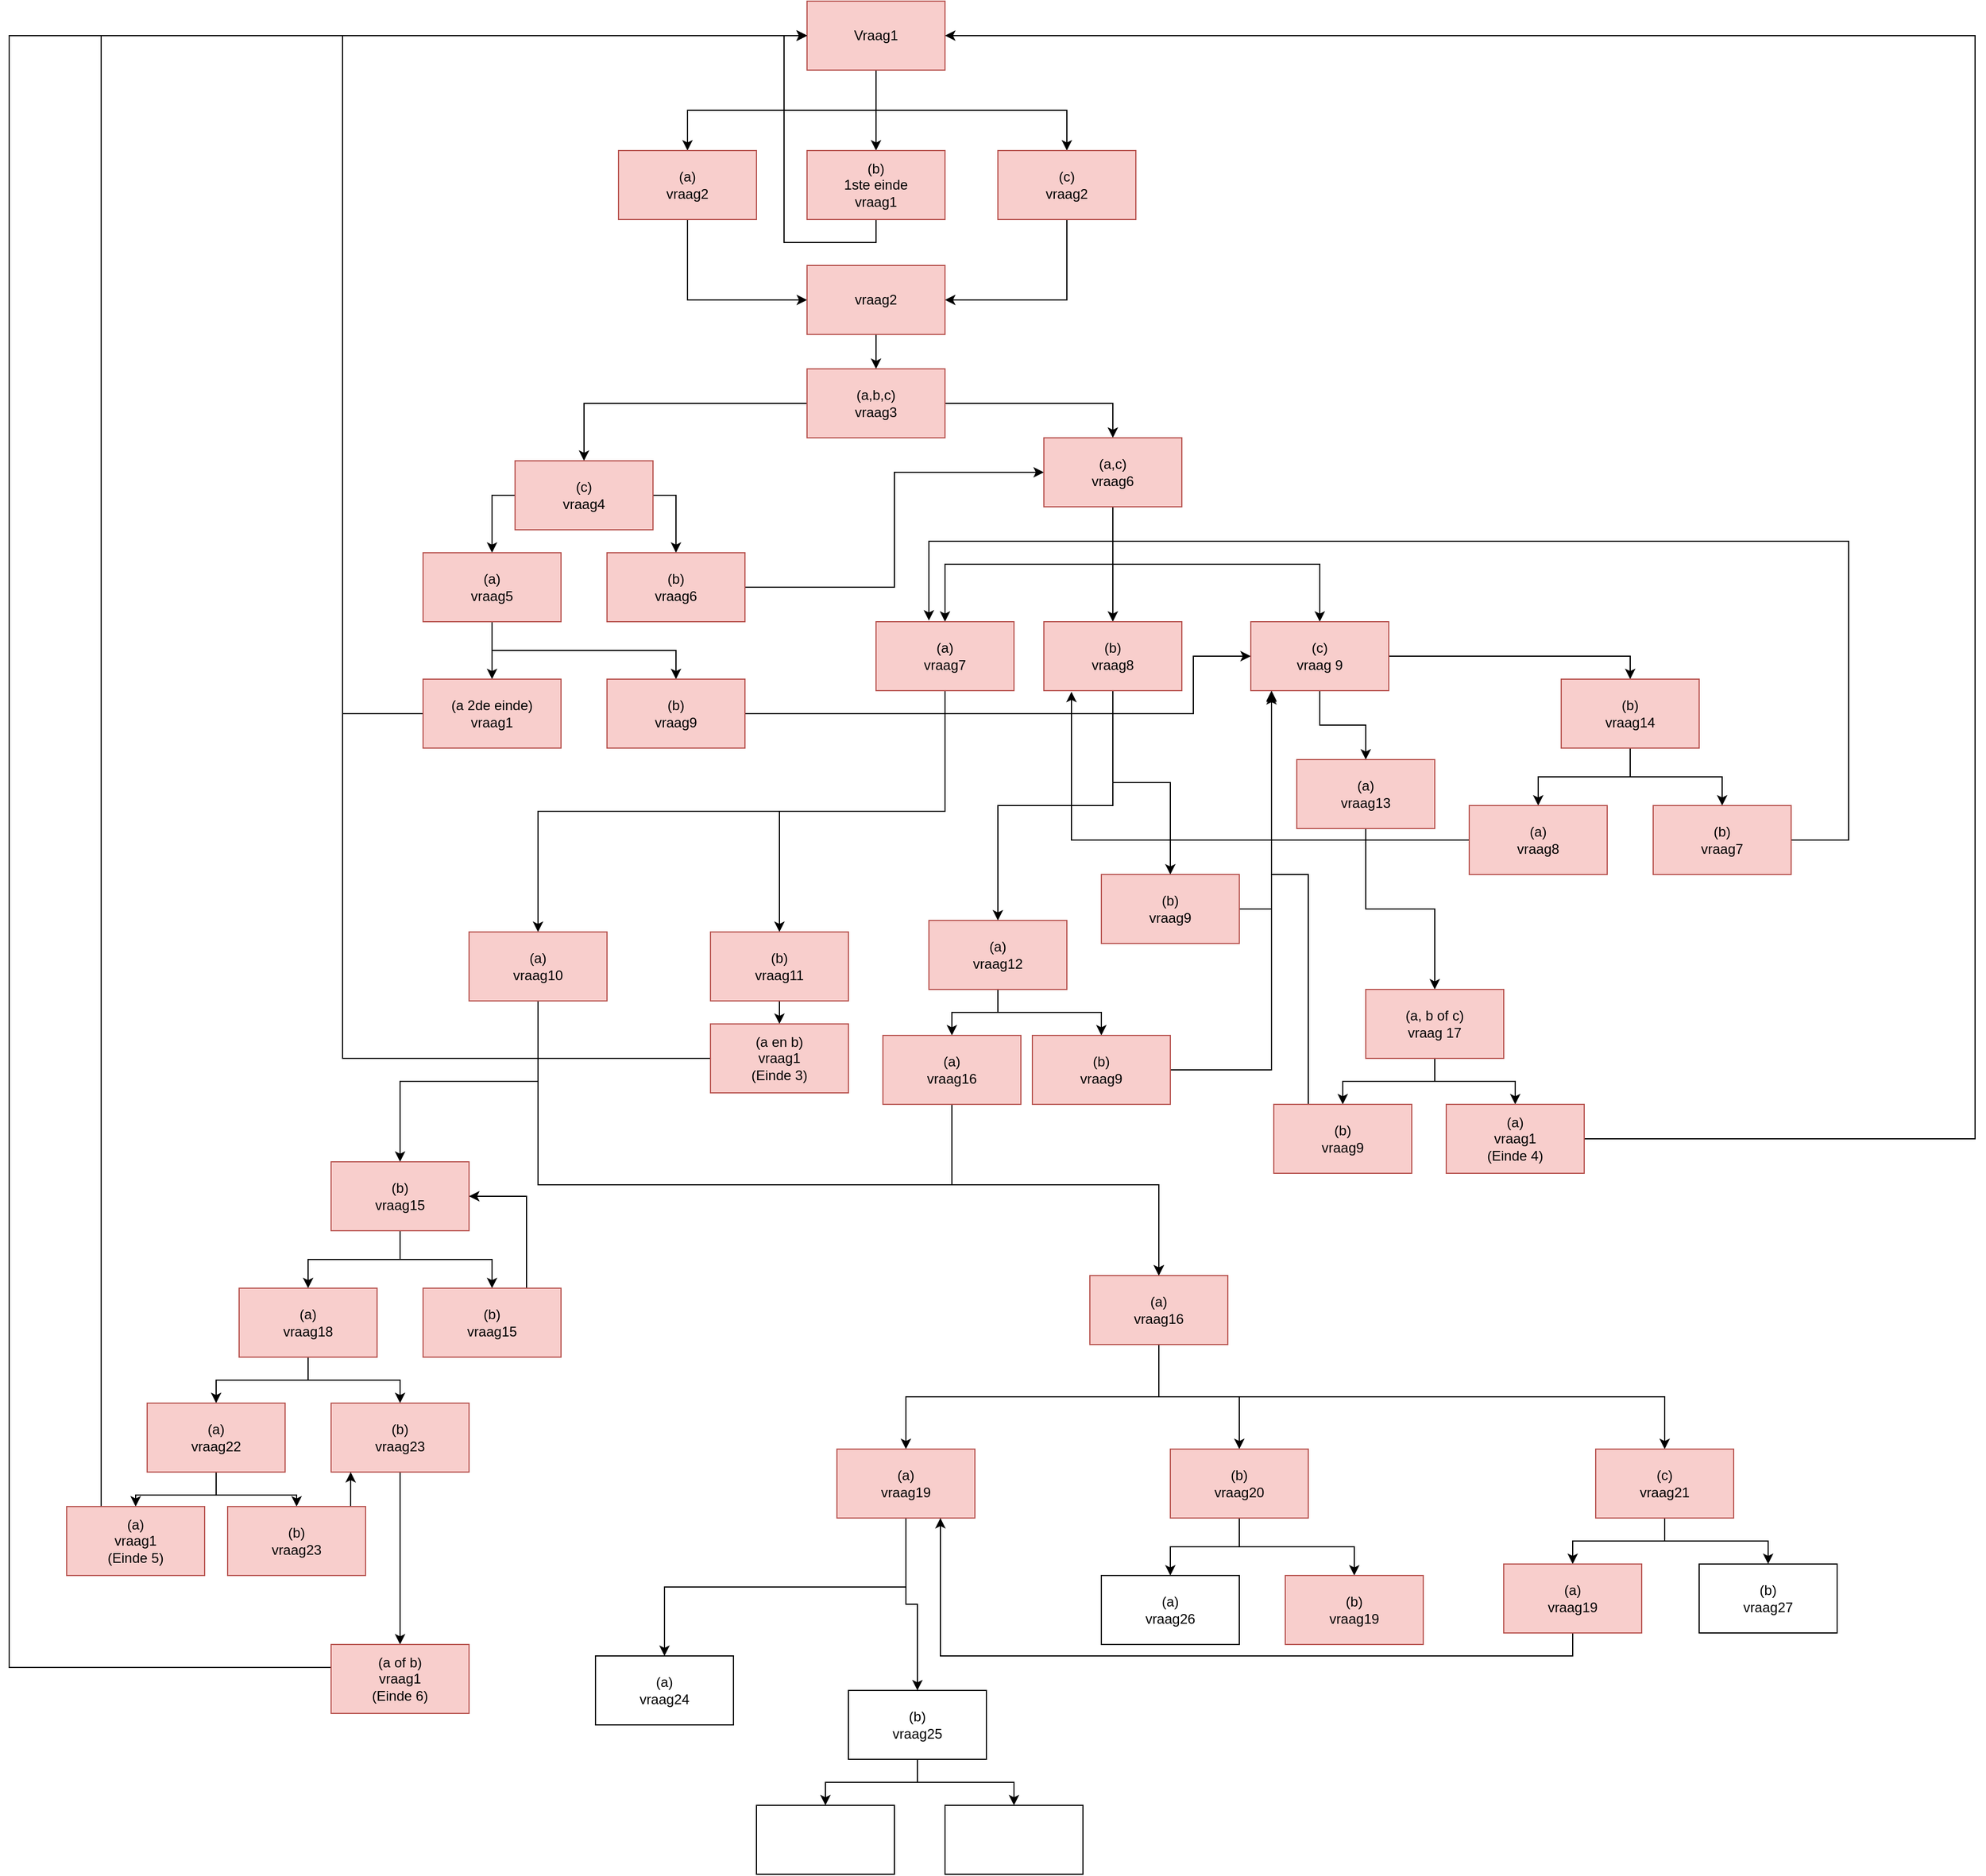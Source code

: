 <mxfile version="15.5.2" type="device"><diagram id="hW2nabbsKqLv3RFFedFK" name="Page-1"><mxGraphModel dx="2249" dy="762" grid="1" gridSize="10" guides="1" tooltips="1" connect="1" arrows="1" fold="1" page="1" pageScale="1" pageWidth="827" pageHeight="1169" math="0" shadow="0"><root><mxCell id="0"/><mxCell id="1" parent="0"/><mxCell id="_A3axeBhhjPOQWBT-1zz-4" style="edgeStyle=orthogonalEdgeStyle;rounded=0;orthogonalLoop=1;jettySize=auto;html=1;exitX=0.5;exitY=1;exitDx=0;exitDy=0;" parent="1" source="Xwv1Ve2RtPrnVZvBLsNd-1" target="_A3axeBhhjPOQWBT-1zz-1" edge="1"><mxGeometry relative="1" as="geometry"><mxPoint x="390" y="80" as="sourcePoint"/></mxGeometry></mxCell><mxCell id="_A3axeBhhjPOQWBT-1zz-5" style="edgeStyle=orthogonalEdgeStyle;rounded=0;orthogonalLoop=1;jettySize=auto;html=1;exitX=0.5;exitY=1;exitDx=0;exitDy=0;" parent="1" source="Xwv1Ve2RtPrnVZvBLsNd-1" target="_A3axeBhhjPOQWBT-1zz-3" edge="1"><mxGeometry relative="1" as="geometry"/></mxCell><mxCell id="_A3axeBhhjPOQWBT-1zz-6" style="edgeStyle=orthogonalEdgeStyle;rounded=0;orthogonalLoop=1;jettySize=auto;html=1;exitX=0.5;exitY=1;exitDx=0;exitDy=0;entryX=0.5;entryY=0;entryDx=0;entryDy=0;" parent="1" source="Xwv1Ve2RtPrnVZvBLsNd-1" target="_A3axeBhhjPOQWBT-1zz-2" edge="1"><mxGeometry relative="1" as="geometry"/></mxCell><mxCell id="Xwv1Ve2RtPrnVZvBLsNd-1" value="Vraag1" style="rounded=0;whiteSpace=wrap;html=1;fontFamily=Helvetica;fontStyle=0;fillColor=#f8cecc;strokeColor=#b85450;" parent="1" vertex="1"><mxGeometry x="354" width="120" height="60" as="geometry"/></mxCell><mxCell id="_A3axeBhhjPOQWBT-1zz-7" style="edgeStyle=orthogonalEdgeStyle;rounded=0;orthogonalLoop=1;jettySize=auto;html=1;exitX=0.5;exitY=1;exitDx=0;exitDy=0;entryX=0;entryY=0.5;entryDx=0;entryDy=0;" parent="1" source="_A3axeBhhjPOQWBT-1zz-1" target="Xwv1Ve2RtPrnVZvBLsNd-1" edge="1"><mxGeometry relative="1" as="geometry"/></mxCell><mxCell id="_A3axeBhhjPOQWBT-1zz-1" value="(b)&lt;br&gt;1ste einde&lt;br&gt;vraag1" style="rounded=0;whiteSpace=wrap;html=1;fillColor=#f8cecc;strokeColor=#b85450;" parent="1" vertex="1"><mxGeometry x="354" y="130" width="120" height="60" as="geometry"/></mxCell><mxCell id="_A3axeBhhjPOQWBT-1zz-10" style="edgeStyle=orthogonalEdgeStyle;rounded=0;orthogonalLoop=1;jettySize=auto;html=1;exitX=0.5;exitY=1;exitDx=0;exitDy=0;entryX=1;entryY=0.5;entryDx=0;entryDy=0;" parent="1" source="_A3axeBhhjPOQWBT-1zz-2" target="_A3axeBhhjPOQWBT-1zz-8" edge="1"><mxGeometry relative="1" as="geometry"/></mxCell><mxCell id="_A3axeBhhjPOQWBT-1zz-2" value="(c)&lt;br&gt;vraag2" style="rounded=0;whiteSpace=wrap;html=1;fillColor=#f8cecc;strokeColor=#b85450;" parent="1" vertex="1"><mxGeometry x="520" y="130" width="120" height="60" as="geometry"/></mxCell><mxCell id="_A3axeBhhjPOQWBT-1zz-9" style="edgeStyle=orthogonalEdgeStyle;rounded=0;orthogonalLoop=1;jettySize=auto;html=1;exitX=0.5;exitY=1;exitDx=0;exitDy=0;entryX=0;entryY=0.5;entryDx=0;entryDy=0;" parent="1" source="_A3axeBhhjPOQWBT-1zz-3" target="_A3axeBhhjPOQWBT-1zz-8" edge="1"><mxGeometry relative="1" as="geometry"/></mxCell><mxCell id="_A3axeBhhjPOQWBT-1zz-3" value="(a)&lt;br&gt;vraag2" style="rounded=0;whiteSpace=wrap;html=1;fillColor=#f8cecc;strokeColor=#b85450;" parent="1" vertex="1"><mxGeometry x="190" y="130" width="120" height="60" as="geometry"/></mxCell><mxCell id="_A3axeBhhjPOQWBT-1zz-12" style="edgeStyle=orthogonalEdgeStyle;rounded=0;orthogonalLoop=1;jettySize=auto;html=1;exitX=0.5;exitY=1;exitDx=0;exitDy=0;entryX=0.5;entryY=0;entryDx=0;entryDy=0;" parent="1" source="_A3axeBhhjPOQWBT-1zz-8" target="_A3axeBhhjPOQWBT-1zz-11" edge="1"><mxGeometry relative="1" as="geometry"/></mxCell><mxCell id="_A3axeBhhjPOQWBT-1zz-8" value="vraag2" style="rounded=0;whiteSpace=wrap;html=1;fillColor=#f8cecc;strokeColor=#b85450;" parent="1" vertex="1"><mxGeometry x="354" y="230" width="120" height="60" as="geometry"/></mxCell><mxCell id="_A3axeBhhjPOQWBT-1zz-28" style="edgeStyle=orthogonalEdgeStyle;rounded=0;orthogonalLoop=1;jettySize=auto;html=1;exitX=0;exitY=0.5;exitDx=0;exitDy=0;entryX=0.5;entryY=0;entryDx=0;entryDy=0;" parent="1" source="_A3axeBhhjPOQWBT-1zz-11" target="_A3axeBhhjPOQWBT-1zz-16" edge="1"><mxGeometry relative="1" as="geometry"><mxPoint x="160" y="430" as="targetPoint"/></mxGeometry></mxCell><mxCell id="_A3axeBhhjPOQWBT-1zz-32" style="edgeStyle=orthogonalEdgeStyle;rounded=0;orthogonalLoop=1;jettySize=auto;html=1;exitX=1;exitY=0.5;exitDx=0;exitDy=0;entryX=0.5;entryY=0;entryDx=0;entryDy=0;" parent="1" source="_A3axeBhhjPOQWBT-1zz-11" target="_A3axeBhhjPOQWBT-1zz-31" edge="1"><mxGeometry relative="1" as="geometry"/></mxCell><mxCell id="_A3axeBhhjPOQWBT-1zz-11" value="(a,b,c)&lt;br&gt;vraag3" style="rounded=0;whiteSpace=wrap;html=1;fillColor=#f8cecc;strokeColor=#b85450;" parent="1" vertex="1"><mxGeometry x="354" y="320" width="120" height="60" as="geometry"/></mxCell><mxCell id="_A3axeBhhjPOQWBT-1zz-21" style="edgeStyle=orthogonalEdgeStyle;rounded=0;orthogonalLoop=1;jettySize=auto;html=1;exitX=1;exitY=0.5;exitDx=0;exitDy=0;entryX=0.5;entryY=0;entryDx=0;entryDy=0;" parent="1" source="_A3axeBhhjPOQWBT-1zz-16" target="_A3axeBhhjPOQWBT-1zz-19" edge="1"><mxGeometry relative="1" as="geometry"/></mxCell><mxCell id="_A3axeBhhjPOQWBT-1zz-22" style="edgeStyle=orthogonalEdgeStyle;rounded=0;orthogonalLoop=1;jettySize=auto;html=1;exitX=0;exitY=0.5;exitDx=0;exitDy=0;entryX=0.5;entryY=0;entryDx=0;entryDy=0;" parent="1" source="_A3axeBhhjPOQWBT-1zz-16" target="_A3axeBhhjPOQWBT-1zz-20" edge="1"><mxGeometry relative="1" as="geometry"/></mxCell><mxCell id="_A3axeBhhjPOQWBT-1zz-16" value="(c)&lt;br&gt;vraag4" style="rounded=0;whiteSpace=wrap;html=1;fillColor=#f8cecc;strokeColor=#b85450;" parent="1" vertex="1"><mxGeometry x="100" y="400" width="120" height="60" as="geometry"/></mxCell><mxCell id="_A3axeBhhjPOQWBT-1zz-33" style="edgeStyle=orthogonalEdgeStyle;rounded=0;orthogonalLoop=1;jettySize=auto;html=1;exitX=1;exitY=0.5;exitDx=0;exitDy=0;entryX=0;entryY=0.5;entryDx=0;entryDy=0;" parent="1" source="_A3axeBhhjPOQWBT-1zz-19" target="_A3axeBhhjPOQWBT-1zz-31" edge="1"><mxGeometry relative="1" as="geometry"/></mxCell><mxCell id="_A3axeBhhjPOQWBT-1zz-19" value="(b)&lt;br&gt;vraag6" style="rounded=0;whiteSpace=wrap;html=1;fillColor=#f8cecc;strokeColor=#b85450;" parent="1" vertex="1"><mxGeometry x="180" y="480" width="120" height="60" as="geometry"/></mxCell><mxCell id="_A3axeBhhjPOQWBT-1zz-26" style="edgeStyle=orthogonalEdgeStyle;rounded=0;orthogonalLoop=1;jettySize=auto;html=1;exitX=0.5;exitY=1;exitDx=0;exitDy=0;entryX=0.5;entryY=0;entryDx=0;entryDy=0;" parent="1" source="_A3axeBhhjPOQWBT-1zz-20" target="_A3axeBhhjPOQWBT-1zz-25" edge="1"><mxGeometry relative="1" as="geometry"/></mxCell><mxCell id="_A3axeBhhjPOQWBT-1zz-27" style="edgeStyle=orthogonalEdgeStyle;rounded=0;orthogonalLoop=1;jettySize=auto;html=1;exitX=0.5;exitY=1;exitDx=0;exitDy=0;entryX=0.5;entryY=0;entryDx=0;entryDy=0;" parent="1" source="_A3axeBhhjPOQWBT-1zz-20" target="_A3axeBhhjPOQWBT-1zz-24" edge="1"><mxGeometry relative="1" as="geometry"/></mxCell><mxCell id="_A3axeBhhjPOQWBT-1zz-20" value="(a)&lt;br&gt;vraag5" style="rounded=0;whiteSpace=wrap;html=1;fillColor=#f8cecc;strokeColor=#b85450;" parent="1" vertex="1"><mxGeometry x="20" y="480" width="120" height="60" as="geometry"/></mxCell><mxCell id="_A3axeBhhjPOQWBT-1zz-40" style="edgeStyle=orthogonalEdgeStyle;rounded=0;orthogonalLoop=1;jettySize=auto;html=1;exitX=1;exitY=0.5;exitDx=0;exitDy=0;entryX=0;entryY=0.5;entryDx=0;entryDy=0;" parent="1" source="_A3axeBhhjPOQWBT-1zz-24" target="_A3axeBhhjPOQWBT-1zz-34" edge="1"><mxGeometry relative="1" as="geometry"><mxPoint x="690" y="570" as="targetPoint"/><Array as="points"><mxPoint x="690" y="620"/><mxPoint x="690" y="570"/></Array></mxGeometry></mxCell><mxCell id="_A3axeBhhjPOQWBT-1zz-24" value="(b)&lt;br&gt;vraag9" style="rounded=0;whiteSpace=wrap;html=1;fillColor=#f8cecc;strokeColor=#b85450;" parent="1" vertex="1"><mxGeometry x="180" y="590" width="120" height="60" as="geometry"/></mxCell><mxCell id="PgqMrL-Tu_fUXyR0ZWbq-43" style="edgeStyle=orthogonalEdgeStyle;rounded=0;orthogonalLoop=1;jettySize=auto;html=1;exitX=0;exitY=0.5;exitDx=0;exitDy=0;entryX=0;entryY=0.5;entryDx=0;entryDy=0;" edge="1" parent="1" source="_A3axeBhhjPOQWBT-1zz-25" target="Xwv1Ve2RtPrnVZvBLsNd-1"><mxGeometry relative="1" as="geometry"><mxPoint x="-40" y="26" as="targetPoint"/><Array as="points"><mxPoint x="-50" y="620"/><mxPoint x="-50" y="30"/></Array></mxGeometry></mxCell><mxCell id="_A3axeBhhjPOQWBT-1zz-25" value="(a 2de einde)&lt;br&gt;vraag1" style="rounded=0;whiteSpace=wrap;html=1;fillColor=#f8cecc;strokeColor=#b85450;" parent="1" vertex="1"><mxGeometry x="20" y="590" width="120" height="60" as="geometry"/></mxCell><mxCell id="_A3axeBhhjPOQWBT-1zz-37" style="edgeStyle=orthogonalEdgeStyle;rounded=0;orthogonalLoop=1;jettySize=auto;html=1;exitX=0.5;exitY=1;exitDx=0;exitDy=0;entryX=0.5;entryY=0;entryDx=0;entryDy=0;" parent="1" source="_A3axeBhhjPOQWBT-1zz-31" target="_A3axeBhhjPOQWBT-1zz-36" edge="1"><mxGeometry relative="1" as="geometry"/></mxCell><mxCell id="_A3axeBhhjPOQWBT-1zz-38" style="edgeStyle=orthogonalEdgeStyle;rounded=0;orthogonalLoop=1;jettySize=auto;html=1;exitX=0.5;exitY=1;exitDx=0;exitDy=0;" parent="1" source="_A3axeBhhjPOQWBT-1zz-31" target="_A3axeBhhjPOQWBT-1zz-35" edge="1"><mxGeometry relative="1" as="geometry"/></mxCell><mxCell id="_A3axeBhhjPOQWBT-1zz-39" style="edgeStyle=orthogonalEdgeStyle;rounded=0;orthogonalLoop=1;jettySize=auto;html=1;exitX=0.5;exitY=1;exitDx=0;exitDy=0;" parent="1" source="_A3axeBhhjPOQWBT-1zz-31" target="_A3axeBhhjPOQWBT-1zz-34" edge="1"><mxGeometry relative="1" as="geometry"/></mxCell><mxCell id="_A3axeBhhjPOQWBT-1zz-31" value="(a,c)&lt;br&gt;vraag6" style="rounded=0;whiteSpace=wrap;html=1;fillColor=#f8cecc;strokeColor=#b85450;" parent="1" vertex="1"><mxGeometry x="560" y="380" width="120" height="60" as="geometry"/></mxCell><mxCell id="X4VspX_YDlIZ8xebYoYv-7" style="edgeStyle=orthogonalEdgeStyle;rounded=0;orthogonalLoop=1;jettySize=auto;html=1;exitX=1;exitY=0.5;exitDx=0;exitDy=0;entryX=0.5;entryY=0;entryDx=0;entryDy=0;" parent="1" source="_A3axeBhhjPOQWBT-1zz-34" target="X4VspX_YDlIZ8xebYoYv-5" edge="1"><mxGeometry relative="1" as="geometry"/></mxCell><mxCell id="X4VspX_YDlIZ8xebYoYv-9" style="edgeStyle=orthogonalEdgeStyle;rounded=0;orthogonalLoop=1;jettySize=auto;html=1;exitX=0.5;exitY=1;exitDx=0;exitDy=0;entryX=0.5;entryY=0;entryDx=0;entryDy=0;" parent="1" source="_A3axeBhhjPOQWBT-1zz-34" target="X4VspX_YDlIZ8xebYoYv-6" edge="1"><mxGeometry relative="1" as="geometry"/></mxCell><mxCell id="_A3axeBhhjPOQWBT-1zz-34" value="(c)&lt;br&gt;vraag 9" style="rounded=0;whiteSpace=wrap;html=1;fillColor=#f8cecc;strokeColor=#b85450;" parent="1" vertex="1"><mxGeometry x="740" y="540" width="120" height="60" as="geometry"/></mxCell><mxCell id="7arHQbIzbUEWhflUzoXl-8" style="edgeStyle=orthogonalEdgeStyle;rounded=0;orthogonalLoop=1;jettySize=auto;html=1;exitX=0.5;exitY=1;exitDx=0;exitDy=0;entryX=0.5;entryY=0;entryDx=0;entryDy=0;" parent="1" source="_A3axeBhhjPOQWBT-1zz-35" target="7arHQbIzbUEWhflUzoXl-7" edge="1"><mxGeometry relative="1" as="geometry"/></mxCell><mxCell id="7arHQbIzbUEWhflUzoXl-9" style="edgeStyle=orthogonalEdgeStyle;rounded=0;orthogonalLoop=1;jettySize=auto;html=1;exitX=0.5;exitY=1;exitDx=0;exitDy=0;" parent="1" source="_A3axeBhhjPOQWBT-1zz-35" target="7arHQbIzbUEWhflUzoXl-6" edge="1"><mxGeometry relative="1" as="geometry"/></mxCell><mxCell id="_A3axeBhhjPOQWBT-1zz-35" value="(b)&lt;br&gt;vraag8" style="rounded=0;whiteSpace=wrap;html=1;fillColor=#f8cecc;strokeColor=#b85450;" parent="1" vertex="1"><mxGeometry x="560" y="540" width="120" height="60" as="geometry"/></mxCell><mxCell id="X4VspX_YDlIZ8xebYoYv-3" style="edgeStyle=orthogonalEdgeStyle;rounded=0;orthogonalLoop=1;jettySize=auto;html=1;exitX=0.5;exitY=1;exitDx=0;exitDy=0;entryX=0.5;entryY=0;entryDx=0;entryDy=0;" parent="1" source="_A3axeBhhjPOQWBT-1zz-36" target="X4VspX_YDlIZ8xebYoYv-2" edge="1"><mxGeometry relative="1" as="geometry"/></mxCell><mxCell id="X4VspX_YDlIZ8xebYoYv-4" style="edgeStyle=orthogonalEdgeStyle;rounded=0;orthogonalLoop=1;jettySize=auto;html=1;exitX=0.5;exitY=1;exitDx=0;exitDy=0;entryX=0.5;entryY=0;entryDx=0;entryDy=0;" parent="1" source="_A3axeBhhjPOQWBT-1zz-36" target="X4VspX_YDlIZ8xebYoYv-1" edge="1"><mxGeometry relative="1" as="geometry"/></mxCell><mxCell id="_A3axeBhhjPOQWBT-1zz-36" value="(a)&lt;br&gt;vraag7" style="rounded=0;whiteSpace=wrap;html=1;fillColor=#f8cecc;strokeColor=#b85450;" parent="1" vertex="1"><mxGeometry x="414" y="540" width="120" height="60" as="geometry"/></mxCell><mxCell id="PgqMrL-Tu_fUXyR0ZWbq-36" style="edgeStyle=orthogonalEdgeStyle;rounded=0;orthogonalLoop=1;jettySize=auto;html=1;exitX=1;exitY=0.5;exitDx=0;exitDy=0;entryX=0.15;entryY=1.05;entryDx=0;entryDy=0;entryPerimeter=0;" edge="1" parent="1" source="7arHQbIzbUEWhflUzoXl-6" target="_A3axeBhhjPOQWBT-1zz-34"><mxGeometry relative="1" as="geometry"/></mxCell><mxCell id="7arHQbIzbUEWhflUzoXl-6" value="(b)&lt;br&gt;vraag9" style="rounded=0;whiteSpace=wrap;html=1;fillColor=#f8cecc;strokeColor=#b85450;" parent="1" vertex="1"><mxGeometry x="610" y="760" width="120" height="60" as="geometry"/></mxCell><mxCell id="PgqMrL-Tu_fUXyR0ZWbq-8" style="edgeStyle=orthogonalEdgeStyle;rounded=0;orthogonalLoop=1;jettySize=auto;html=1;exitX=0.5;exitY=1;exitDx=0;exitDy=0;entryX=0.5;entryY=0;entryDx=0;entryDy=0;" edge="1" parent="1" source="7arHQbIzbUEWhflUzoXl-7" target="PgqMrL-Tu_fUXyR0ZWbq-6"><mxGeometry relative="1" as="geometry"/></mxCell><mxCell id="PgqMrL-Tu_fUXyR0ZWbq-9" style="edgeStyle=orthogonalEdgeStyle;rounded=0;orthogonalLoop=1;jettySize=auto;html=1;exitX=0.5;exitY=1;exitDx=0;exitDy=0;entryX=0.5;entryY=0;entryDx=0;entryDy=0;" edge="1" parent="1" source="7arHQbIzbUEWhflUzoXl-7" target="PgqMrL-Tu_fUXyR0ZWbq-7"><mxGeometry relative="1" as="geometry"/></mxCell><mxCell id="7arHQbIzbUEWhflUzoXl-7" value="(a)&lt;br&gt;vraag12" style="rounded=0;whiteSpace=wrap;html=1;fillColor=#f8cecc;strokeColor=#b85450;" parent="1" vertex="1"><mxGeometry x="460" y="800" width="120" height="60" as="geometry"/></mxCell><mxCell id="X4VspX_YDlIZ8xebYoYv-14" style="edgeStyle=orthogonalEdgeStyle;rounded=0;orthogonalLoop=1;jettySize=auto;html=1;exitX=0.5;exitY=1;exitDx=0;exitDy=0;entryX=0.5;entryY=0;entryDx=0;entryDy=0;" parent="1" source="X4VspX_YDlIZ8xebYoYv-1" target="X4VspX_YDlIZ8xebYoYv-12" edge="1"><mxGeometry relative="1" as="geometry"/></mxCell><mxCell id="X4VspX_YDlIZ8xebYoYv-15" style="edgeStyle=orthogonalEdgeStyle;rounded=0;orthogonalLoop=1;jettySize=auto;html=1;exitX=0.5;exitY=1;exitDx=0;exitDy=0;entryX=0.5;entryY=0;entryDx=0;entryDy=0;" parent="1" source="X4VspX_YDlIZ8xebYoYv-1" target="X4VspX_YDlIZ8xebYoYv-13" edge="1"><mxGeometry relative="1" as="geometry"><Array as="points"><mxPoint x="120" y="1030"/><mxPoint x="660" y="1030"/></Array></mxGeometry></mxCell><mxCell id="X4VspX_YDlIZ8xebYoYv-1" value="(a)&lt;br&gt;vraag10" style="rounded=0;whiteSpace=wrap;html=1;fillColor=#f8cecc;strokeColor=#b85450;" parent="1" vertex="1"><mxGeometry x="60" y="810" width="120" height="60" as="geometry"/></mxCell><mxCell id="PgqMrL-Tu_fUXyR0ZWbq-2" style="edgeStyle=orthogonalEdgeStyle;rounded=0;orthogonalLoop=1;jettySize=auto;html=1;exitX=0.5;exitY=1;exitDx=0;exitDy=0;entryX=0.5;entryY=0;entryDx=0;entryDy=0;" edge="1" parent="1" source="X4VspX_YDlIZ8xebYoYv-2" target="PgqMrL-Tu_fUXyR0ZWbq-1"><mxGeometry relative="1" as="geometry"/></mxCell><mxCell id="X4VspX_YDlIZ8xebYoYv-2" value="(b)&lt;br&gt;vraag11" style="rounded=0;whiteSpace=wrap;html=1;fillColor=#f8cecc;strokeColor=#b85450;" parent="1" vertex="1"><mxGeometry x="270" y="810" width="120" height="60" as="geometry"/></mxCell><mxCell id="PgqMrL-Tu_fUXyR0ZWbq-20" style="edgeStyle=orthogonalEdgeStyle;rounded=0;orthogonalLoop=1;jettySize=auto;html=1;exitX=0.5;exitY=1;exitDx=0;exitDy=0;entryX=0.5;entryY=0;entryDx=0;entryDy=0;" edge="1" parent="1" source="X4VspX_YDlIZ8xebYoYv-5" target="PgqMrL-Tu_fUXyR0ZWbq-18"><mxGeometry relative="1" as="geometry"/></mxCell><mxCell id="PgqMrL-Tu_fUXyR0ZWbq-21" style="edgeStyle=orthogonalEdgeStyle;rounded=0;orthogonalLoop=1;jettySize=auto;html=1;exitX=0.5;exitY=1;exitDx=0;exitDy=0;" edge="1" parent="1" source="X4VspX_YDlIZ8xebYoYv-5" target="PgqMrL-Tu_fUXyR0ZWbq-19"><mxGeometry relative="1" as="geometry"/></mxCell><mxCell id="X4VspX_YDlIZ8xebYoYv-5" value="(b)&lt;br&gt;vraag14" style="rounded=0;whiteSpace=wrap;html=1;fillColor=#f8cecc;strokeColor=#b85450;" parent="1" vertex="1"><mxGeometry x="1010" y="590" width="120" height="60" as="geometry"/></mxCell><mxCell id="PgqMrL-Tu_fUXyR0ZWbq-14" style="edgeStyle=orthogonalEdgeStyle;rounded=0;orthogonalLoop=1;jettySize=auto;html=1;exitX=0.5;exitY=1;exitDx=0;exitDy=0;entryX=0.5;entryY=0;entryDx=0;entryDy=0;" edge="1" parent="1" source="X4VspX_YDlIZ8xebYoYv-6" target="PgqMrL-Tu_fUXyR0ZWbq-13"><mxGeometry relative="1" as="geometry"/></mxCell><mxCell id="X4VspX_YDlIZ8xebYoYv-6" value="(a)&lt;br&gt;vraag13" style="rounded=0;whiteSpace=wrap;html=1;fillColor=#f8cecc;strokeColor=#b85450;" parent="1" vertex="1"><mxGeometry x="780" y="660" width="120" height="60" as="geometry"/></mxCell><mxCell id="PgqMrL-Tu_fUXyR0ZWbq-26" style="edgeStyle=orthogonalEdgeStyle;rounded=0;orthogonalLoop=1;jettySize=auto;html=1;exitX=0.5;exitY=1;exitDx=0;exitDy=0;entryX=0.5;entryY=0;entryDx=0;entryDy=0;" edge="1" parent="1" source="X4VspX_YDlIZ8xebYoYv-12" target="PgqMrL-Tu_fUXyR0ZWbq-25"><mxGeometry relative="1" as="geometry"/></mxCell><mxCell id="PgqMrL-Tu_fUXyR0ZWbq-28" style="edgeStyle=orthogonalEdgeStyle;rounded=0;orthogonalLoop=1;jettySize=auto;html=1;exitX=0.5;exitY=1;exitDx=0;exitDy=0;entryX=0.5;entryY=0;entryDx=0;entryDy=0;" edge="1" parent="1" source="X4VspX_YDlIZ8xebYoYv-12" target="PgqMrL-Tu_fUXyR0ZWbq-27"><mxGeometry relative="1" as="geometry"/></mxCell><mxCell id="X4VspX_YDlIZ8xebYoYv-12" value="(b)&lt;br&gt;vraag15" style="rounded=0;whiteSpace=wrap;html=1;fillColor=#f8cecc;strokeColor=#b85450;" parent="1" vertex="1"><mxGeometry x="-60" y="1010" width="120" height="60" as="geometry"/></mxCell><mxCell id="PgqMrL-Tu_fUXyR0ZWbq-32" style="edgeStyle=orthogonalEdgeStyle;rounded=0;orthogonalLoop=1;jettySize=auto;html=1;exitX=0.5;exitY=1;exitDx=0;exitDy=0;entryX=0.5;entryY=0;entryDx=0;entryDy=0;" edge="1" parent="1" source="X4VspX_YDlIZ8xebYoYv-13" target="PgqMrL-Tu_fUXyR0ZWbq-30"><mxGeometry relative="1" as="geometry"/></mxCell><mxCell id="PgqMrL-Tu_fUXyR0ZWbq-33" style="edgeStyle=orthogonalEdgeStyle;rounded=0;orthogonalLoop=1;jettySize=auto;html=1;exitX=0.5;exitY=1;exitDx=0;exitDy=0;entryX=0.5;entryY=0;entryDx=0;entryDy=0;" edge="1" parent="1" source="X4VspX_YDlIZ8xebYoYv-13" target="PgqMrL-Tu_fUXyR0ZWbq-31"><mxGeometry relative="1" as="geometry"/></mxCell><mxCell id="PgqMrL-Tu_fUXyR0ZWbq-35" style="edgeStyle=orthogonalEdgeStyle;rounded=0;orthogonalLoop=1;jettySize=auto;html=1;exitX=0.5;exitY=1;exitDx=0;exitDy=0;" edge="1" parent="1" source="X4VspX_YDlIZ8xebYoYv-13" target="PgqMrL-Tu_fUXyR0ZWbq-34"><mxGeometry relative="1" as="geometry"/></mxCell><mxCell id="X4VspX_YDlIZ8xebYoYv-13" value="(a)&lt;br&gt;vraag16" style="rounded=0;whiteSpace=wrap;html=1;fillColor=#f8cecc;strokeColor=#b85450;" parent="1" vertex="1"><mxGeometry x="600" y="1109" width="120" height="60" as="geometry"/></mxCell><mxCell id="PgqMrL-Tu_fUXyR0ZWbq-45" style="edgeStyle=orthogonalEdgeStyle;rounded=0;orthogonalLoop=1;jettySize=auto;html=1;exitX=0;exitY=0.5;exitDx=0;exitDy=0;entryX=0;entryY=0.5;entryDx=0;entryDy=0;" edge="1" parent="1" source="PgqMrL-Tu_fUXyR0ZWbq-1" target="Xwv1Ve2RtPrnVZvBLsNd-1"><mxGeometry relative="1" as="geometry"><mxPoint x="-40" y="30" as="targetPoint"/><Array as="points"><mxPoint x="-50" y="920"/><mxPoint x="-50" y="30"/></Array></mxGeometry></mxCell><mxCell id="PgqMrL-Tu_fUXyR0ZWbq-1" value="(a en b)&lt;br&gt;vraag1&lt;br&gt;(Einde 3)" style="rounded=0;whiteSpace=wrap;html=1;fillColor=#f8cecc;strokeColor=#b85450;" vertex="1" parent="1"><mxGeometry x="270" y="890" width="120" height="60" as="geometry"/></mxCell><mxCell id="PgqMrL-Tu_fUXyR0ZWbq-10" style="edgeStyle=orthogonalEdgeStyle;rounded=0;orthogonalLoop=1;jettySize=auto;html=1;exitX=0.5;exitY=1;exitDx=0;exitDy=0;entryX=0.5;entryY=0;entryDx=0;entryDy=0;" edge="1" parent="1" source="PgqMrL-Tu_fUXyR0ZWbq-6" target="X4VspX_YDlIZ8xebYoYv-13"><mxGeometry relative="1" as="geometry"><Array as="points"><mxPoint x="480" y="1030"/><mxPoint x="660" y="1030"/></Array></mxGeometry></mxCell><mxCell id="PgqMrL-Tu_fUXyR0ZWbq-6" value="(a)&lt;br&gt;vraag16" style="rounded=0;whiteSpace=wrap;html=1;fillColor=#f8cecc;strokeColor=#b85450;" vertex="1" parent="1"><mxGeometry x="420" y="900" width="120" height="60" as="geometry"/></mxCell><mxCell id="PgqMrL-Tu_fUXyR0ZWbq-11" style="edgeStyle=orthogonalEdgeStyle;rounded=0;orthogonalLoop=1;jettySize=auto;html=1;exitX=1;exitY=0.5;exitDx=0;exitDy=0;" edge="1" parent="1" source="PgqMrL-Tu_fUXyR0ZWbq-7" target="_A3axeBhhjPOQWBT-1zz-34"><mxGeometry relative="1" as="geometry"><mxPoint x="758" y="610" as="targetPoint"/><Array as="points"><mxPoint x="758" y="930"/></Array></mxGeometry></mxCell><mxCell id="PgqMrL-Tu_fUXyR0ZWbq-7" value="(b)&lt;br&gt;vraag9" style="rounded=0;whiteSpace=wrap;html=1;fillColor=#f8cecc;strokeColor=#b85450;" vertex="1" parent="1"><mxGeometry x="550" y="900" width="120" height="60" as="geometry"/></mxCell><mxCell id="PgqMrL-Tu_fUXyR0ZWbq-39" style="edgeStyle=orthogonalEdgeStyle;rounded=0;orthogonalLoop=1;jettySize=auto;html=1;exitX=0.5;exitY=1;exitDx=0;exitDy=0;entryX=0.5;entryY=0;entryDx=0;entryDy=0;" edge="1" parent="1" source="PgqMrL-Tu_fUXyR0ZWbq-13" target="PgqMrL-Tu_fUXyR0ZWbq-38"><mxGeometry relative="1" as="geometry"/></mxCell><mxCell id="PgqMrL-Tu_fUXyR0ZWbq-40" style="edgeStyle=orthogonalEdgeStyle;rounded=0;orthogonalLoop=1;jettySize=auto;html=1;exitX=0.5;exitY=1;exitDx=0;exitDy=0;entryX=0.5;entryY=0;entryDx=0;entryDy=0;" edge="1" parent="1" source="PgqMrL-Tu_fUXyR0ZWbq-13" target="PgqMrL-Tu_fUXyR0ZWbq-37"><mxGeometry relative="1" as="geometry"/></mxCell><mxCell id="PgqMrL-Tu_fUXyR0ZWbq-13" value="(a, b of c)&lt;br&gt;vraag 17" style="rounded=0;whiteSpace=wrap;html=1;fillColor=#f8cecc;strokeColor=#b85450;" vertex="1" parent="1"><mxGeometry x="840" y="860" width="120" height="60" as="geometry"/></mxCell><mxCell id="PgqMrL-Tu_fUXyR0ZWbq-22" style="edgeStyle=orthogonalEdgeStyle;rounded=0;orthogonalLoop=1;jettySize=auto;html=1;exitX=0;exitY=0.5;exitDx=0;exitDy=0;entryX=0.2;entryY=1.017;entryDx=0;entryDy=0;entryPerimeter=0;" edge="1" parent="1" source="PgqMrL-Tu_fUXyR0ZWbq-18" target="_A3axeBhhjPOQWBT-1zz-35"><mxGeometry relative="1" as="geometry"><mxPoint x="580" y="730" as="targetPoint"/></mxGeometry></mxCell><mxCell id="PgqMrL-Tu_fUXyR0ZWbq-18" value="(a)&lt;br&gt;vraag8" style="rounded=0;whiteSpace=wrap;html=1;fillColor=#f8cecc;strokeColor=#b85450;" vertex="1" parent="1"><mxGeometry x="930" y="700" width="120" height="60" as="geometry"/></mxCell><mxCell id="PgqMrL-Tu_fUXyR0ZWbq-24" style="edgeStyle=orthogonalEdgeStyle;rounded=0;orthogonalLoop=1;jettySize=auto;html=1;exitX=1;exitY=0.5;exitDx=0;exitDy=0;" edge="1" parent="1" source="PgqMrL-Tu_fUXyR0ZWbq-19"><mxGeometry relative="1" as="geometry"><mxPoint x="460" y="539" as="targetPoint"/><Array as="points"><mxPoint x="1260" y="730"/><mxPoint x="1260" y="470"/><mxPoint x="460" y="470"/><mxPoint x="460" y="539"/></Array></mxGeometry></mxCell><mxCell id="PgqMrL-Tu_fUXyR0ZWbq-19" value="(b)&lt;br&gt;vraag7" style="rounded=0;whiteSpace=wrap;html=1;fillColor=#f8cecc;strokeColor=#b85450;" vertex="1" parent="1"><mxGeometry x="1090" y="700" width="120" height="60" as="geometry"/></mxCell><mxCell id="PgqMrL-Tu_fUXyR0ZWbq-48" style="edgeStyle=orthogonalEdgeStyle;rounded=0;orthogonalLoop=1;jettySize=auto;html=1;exitX=0.5;exitY=1;exitDx=0;exitDy=0;entryX=0.5;entryY=0;entryDx=0;entryDy=0;" edge="1" parent="1" source="PgqMrL-Tu_fUXyR0ZWbq-25" target="PgqMrL-Tu_fUXyR0ZWbq-46"><mxGeometry relative="1" as="geometry"/></mxCell><mxCell id="PgqMrL-Tu_fUXyR0ZWbq-49" style="edgeStyle=orthogonalEdgeStyle;rounded=0;orthogonalLoop=1;jettySize=auto;html=1;exitX=0.5;exitY=1;exitDx=0;exitDy=0;entryX=0.5;entryY=0;entryDx=0;entryDy=0;" edge="1" parent="1" source="PgqMrL-Tu_fUXyR0ZWbq-25" target="PgqMrL-Tu_fUXyR0ZWbq-47"><mxGeometry relative="1" as="geometry"/></mxCell><mxCell id="PgqMrL-Tu_fUXyR0ZWbq-25" value="(a)&lt;br&gt;vraag18" style="rounded=0;whiteSpace=wrap;html=1;fillColor=#f8cecc;strokeColor=#b85450;" vertex="1" parent="1"><mxGeometry x="-140" y="1120" width="120" height="60" as="geometry"/></mxCell><mxCell id="PgqMrL-Tu_fUXyR0ZWbq-29" style="edgeStyle=orthogonalEdgeStyle;rounded=0;orthogonalLoop=1;jettySize=auto;html=1;exitX=0.75;exitY=0;exitDx=0;exitDy=0;entryX=1;entryY=0.5;entryDx=0;entryDy=0;" edge="1" parent="1" source="PgqMrL-Tu_fUXyR0ZWbq-27" target="X4VspX_YDlIZ8xebYoYv-12"><mxGeometry relative="1" as="geometry"/></mxCell><mxCell id="PgqMrL-Tu_fUXyR0ZWbq-27" value="(b)&lt;br&gt;vraag15" style="rounded=0;whiteSpace=wrap;html=1;fillColor=#f8cecc;strokeColor=#b85450;" vertex="1" parent="1"><mxGeometry x="20" y="1120" width="120" height="60" as="geometry"/></mxCell><mxCell id="PgqMrL-Tu_fUXyR0ZWbq-64" style="edgeStyle=orthogonalEdgeStyle;rounded=0;orthogonalLoop=1;jettySize=auto;html=1;exitX=0.5;exitY=1;exitDx=0;exitDy=0;entryX=0.5;entryY=0;entryDx=0;entryDy=0;" edge="1" parent="1" source="PgqMrL-Tu_fUXyR0ZWbq-30" target="PgqMrL-Tu_fUXyR0ZWbq-62"><mxGeometry relative="1" as="geometry"/></mxCell><mxCell id="PgqMrL-Tu_fUXyR0ZWbq-65" style="edgeStyle=orthogonalEdgeStyle;rounded=0;orthogonalLoop=1;jettySize=auto;html=1;exitX=0.5;exitY=1;exitDx=0;exitDy=0;entryX=0.5;entryY=0;entryDx=0;entryDy=0;" edge="1" parent="1" source="PgqMrL-Tu_fUXyR0ZWbq-30" target="PgqMrL-Tu_fUXyR0ZWbq-63"><mxGeometry relative="1" as="geometry"/></mxCell><mxCell id="PgqMrL-Tu_fUXyR0ZWbq-30" value="(a)&lt;br&gt;vraag19" style="rounded=0;whiteSpace=wrap;html=1;fillColor=#f8cecc;strokeColor=#b85450;" vertex="1" parent="1"><mxGeometry x="380" y="1260" width="120" height="60" as="geometry"/></mxCell><mxCell id="PgqMrL-Tu_fUXyR0ZWbq-69" style="edgeStyle=orthogonalEdgeStyle;rounded=0;orthogonalLoop=1;jettySize=auto;html=1;exitX=0.5;exitY=1;exitDx=0;exitDy=0;entryX=0.5;entryY=0;entryDx=0;entryDy=0;" edge="1" parent="1" source="PgqMrL-Tu_fUXyR0ZWbq-31" target="PgqMrL-Tu_fUXyR0ZWbq-66"><mxGeometry relative="1" as="geometry"/></mxCell><mxCell id="PgqMrL-Tu_fUXyR0ZWbq-73" style="edgeStyle=orthogonalEdgeStyle;rounded=0;orthogonalLoop=1;jettySize=auto;html=1;exitX=0.5;exitY=1;exitDx=0;exitDy=0;entryX=0.5;entryY=0;entryDx=0;entryDy=0;" edge="1" parent="1" source="PgqMrL-Tu_fUXyR0ZWbq-31" target="PgqMrL-Tu_fUXyR0ZWbq-72"><mxGeometry relative="1" as="geometry"/></mxCell><mxCell id="PgqMrL-Tu_fUXyR0ZWbq-31" value="(b)&lt;br&gt;vraag20" style="rounded=0;whiteSpace=wrap;html=1;fillColor=#f8cecc;strokeColor=#b85450;" vertex="1" parent="1"><mxGeometry x="670" y="1260" width="120" height="60" as="geometry"/></mxCell><mxCell id="PgqMrL-Tu_fUXyR0ZWbq-78" style="edgeStyle=orthogonalEdgeStyle;rounded=0;orthogonalLoop=1;jettySize=auto;html=1;exitX=0.5;exitY=1;exitDx=0;exitDy=0;" edge="1" parent="1" source="PgqMrL-Tu_fUXyR0ZWbq-34" target="PgqMrL-Tu_fUXyR0ZWbq-77"><mxGeometry relative="1" as="geometry"/></mxCell><mxCell id="PgqMrL-Tu_fUXyR0ZWbq-79" style="edgeStyle=orthogonalEdgeStyle;rounded=0;orthogonalLoop=1;jettySize=auto;html=1;exitX=0.5;exitY=1;exitDx=0;exitDy=0;" edge="1" parent="1" source="PgqMrL-Tu_fUXyR0ZWbq-34" target="PgqMrL-Tu_fUXyR0ZWbq-76"><mxGeometry relative="1" as="geometry"/></mxCell><mxCell id="PgqMrL-Tu_fUXyR0ZWbq-34" value="(c)&lt;br&gt;vraag21" style="rounded=0;whiteSpace=wrap;html=1;fillColor=#f8cecc;strokeColor=#b85450;" vertex="1" parent="1"><mxGeometry x="1040" y="1260" width="120" height="60" as="geometry"/></mxCell><mxCell id="PgqMrL-Tu_fUXyR0ZWbq-42" style="edgeStyle=orthogonalEdgeStyle;rounded=0;orthogonalLoop=1;jettySize=auto;html=1;exitX=0.25;exitY=0;exitDx=0;exitDy=0;entryX=0.15;entryY=1.017;entryDx=0;entryDy=0;entryPerimeter=0;" edge="1" parent="1" source="PgqMrL-Tu_fUXyR0ZWbq-37" target="_A3axeBhhjPOQWBT-1zz-34"><mxGeometry relative="1" as="geometry"><Array as="points"><mxPoint x="790" y="760"/><mxPoint x="758" y="760"/></Array></mxGeometry></mxCell><mxCell id="PgqMrL-Tu_fUXyR0ZWbq-37" value="(b)&lt;br&gt;vraag9" style="rounded=0;whiteSpace=wrap;html=1;fillColor=#f8cecc;strokeColor=#b85450;" vertex="1" parent="1"><mxGeometry x="760" y="960" width="120" height="60" as="geometry"/></mxCell><mxCell id="PgqMrL-Tu_fUXyR0ZWbq-41" style="edgeStyle=orthogonalEdgeStyle;rounded=0;orthogonalLoop=1;jettySize=auto;html=1;exitX=1;exitY=0.5;exitDx=0;exitDy=0;entryX=1;entryY=0.5;entryDx=0;entryDy=0;" edge="1" parent="1" source="PgqMrL-Tu_fUXyR0ZWbq-38" target="Xwv1Ve2RtPrnVZvBLsNd-1"><mxGeometry relative="1" as="geometry"><mxPoint x="530" y="50" as="targetPoint"/><Array as="points"><mxPoint x="1370" y="990"/><mxPoint x="1370" y="30"/></Array></mxGeometry></mxCell><mxCell id="PgqMrL-Tu_fUXyR0ZWbq-38" value="(a)&lt;br&gt;vraag1&lt;br&gt;(Einde 4)" style="rounded=0;whiteSpace=wrap;html=1;fillColor=#f8cecc;strokeColor=#b85450;" vertex="1" parent="1"><mxGeometry x="910" y="960" width="120" height="60" as="geometry"/></mxCell><mxCell id="PgqMrL-Tu_fUXyR0ZWbq-60" style="edgeStyle=orthogonalEdgeStyle;rounded=0;orthogonalLoop=1;jettySize=auto;html=1;exitX=0.5;exitY=1;exitDx=0;exitDy=0;entryX=0.5;entryY=0;entryDx=0;entryDy=0;" edge="1" parent="1" source="PgqMrL-Tu_fUXyR0ZWbq-46" target="PgqMrL-Tu_fUXyR0ZWbq-59"><mxGeometry relative="1" as="geometry"/></mxCell><mxCell id="PgqMrL-Tu_fUXyR0ZWbq-46" value="(b)&lt;br&gt;vraag23" style="rounded=0;whiteSpace=wrap;html=1;fillColor=#f8cecc;strokeColor=#b85450;" vertex="1" parent="1"><mxGeometry x="-60" y="1220" width="120" height="60" as="geometry"/></mxCell><mxCell id="PgqMrL-Tu_fUXyR0ZWbq-52" style="edgeStyle=orthogonalEdgeStyle;rounded=0;orthogonalLoop=1;jettySize=auto;html=1;exitX=0.5;exitY=1;exitDx=0;exitDy=0;entryX=0.5;entryY=0;entryDx=0;entryDy=0;" edge="1" parent="1" source="PgqMrL-Tu_fUXyR0ZWbq-47" target="PgqMrL-Tu_fUXyR0ZWbq-51"><mxGeometry relative="1" as="geometry"/></mxCell><mxCell id="PgqMrL-Tu_fUXyR0ZWbq-54" style="edgeStyle=orthogonalEdgeStyle;rounded=0;orthogonalLoop=1;jettySize=auto;html=1;exitX=0.5;exitY=1;exitDx=0;exitDy=0;entryX=0.5;entryY=0;entryDx=0;entryDy=0;" edge="1" parent="1" source="PgqMrL-Tu_fUXyR0ZWbq-47" target="PgqMrL-Tu_fUXyR0ZWbq-50"><mxGeometry relative="1" as="geometry"/></mxCell><mxCell id="PgqMrL-Tu_fUXyR0ZWbq-47" value="(a)&lt;br&gt;vraag22" style="rounded=0;whiteSpace=wrap;html=1;fillColor=#f8cecc;strokeColor=#b85450;" vertex="1" parent="1"><mxGeometry x="-220" y="1220" width="120" height="60" as="geometry"/></mxCell><mxCell id="PgqMrL-Tu_fUXyR0ZWbq-57" style="edgeStyle=orthogonalEdgeStyle;rounded=0;orthogonalLoop=1;jettySize=auto;html=1;exitX=0.25;exitY=0;exitDx=0;exitDy=0;entryX=0;entryY=0.5;entryDx=0;entryDy=0;" edge="1" parent="1" source="PgqMrL-Tu_fUXyR0ZWbq-50" target="Xwv1Ve2RtPrnVZvBLsNd-1"><mxGeometry relative="1" as="geometry"><mxPoint x="-70" y="29" as="targetPoint"/><Array as="points"><mxPoint x="-260" y="30"/></Array></mxGeometry></mxCell><mxCell id="PgqMrL-Tu_fUXyR0ZWbq-50" value="(a)&lt;br&gt;vraag1&lt;br&gt;(Einde 5)" style="rounded=0;whiteSpace=wrap;html=1;fillColor=#f8cecc;strokeColor=#b85450;" vertex="1" parent="1"><mxGeometry x="-290" y="1310" width="120" height="60" as="geometry"/></mxCell><mxCell id="PgqMrL-Tu_fUXyR0ZWbq-55" style="edgeStyle=orthogonalEdgeStyle;rounded=0;orthogonalLoop=1;jettySize=auto;html=1;exitX=0.75;exitY=0;exitDx=0;exitDy=0;entryX=0.142;entryY=1;entryDx=0;entryDy=0;entryPerimeter=0;" edge="1" parent="1" source="PgqMrL-Tu_fUXyR0ZWbq-51" target="PgqMrL-Tu_fUXyR0ZWbq-46"><mxGeometry relative="1" as="geometry"/></mxCell><mxCell id="PgqMrL-Tu_fUXyR0ZWbq-51" value="(b)&lt;br&gt;vraag23" style="rounded=0;whiteSpace=wrap;html=1;fillColor=#f8cecc;strokeColor=#b85450;" vertex="1" parent="1"><mxGeometry x="-150" y="1310" width="120" height="60" as="geometry"/></mxCell><mxCell id="PgqMrL-Tu_fUXyR0ZWbq-61" style="edgeStyle=orthogonalEdgeStyle;rounded=0;orthogonalLoop=1;jettySize=auto;html=1;exitX=0;exitY=0.5;exitDx=0;exitDy=0;entryX=0;entryY=0.5;entryDx=0;entryDy=0;" edge="1" parent="1" source="PgqMrL-Tu_fUXyR0ZWbq-59" target="Xwv1Ve2RtPrnVZvBLsNd-1"><mxGeometry relative="1" as="geometry"><mxPoint x="-330" y="25" as="targetPoint"/><Array as="points"><mxPoint x="-340" y="1450"/><mxPoint x="-340" y="30"/></Array></mxGeometry></mxCell><mxCell id="PgqMrL-Tu_fUXyR0ZWbq-59" value="(a of b)&lt;br&gt;vraag1&lt;br&gt;(Einde 6)" style="rounded=0;whiteSpace=wrap;html=1;fillColor=#f8cecc;strokeColor=#b85450;" vertex="1" parent="1"><mxGeometry x="-60" y="1430" width="120" height="60" as="geometry"/></mxCell><mxCell id="PgqMrL-Tu_fUXyR0ZWbq-62" value="(a)&lt;br&gt;vraag24" style="rounded=0;whiteSpace=wrap;html=1;" vertex="1" parent="1"><mxGeometry x="170" y="1440" width="120" height="60" as="geometry"/></mxCell><mxCell id="PgqMrL-Tu_fUXyR0ZWbq-74" style="edgeStyle=orthogonalEdgeStyle;rounded=0;orthogonalLoop=1;jettySize=auto;html=1;exitX=0.5;exitY=1;exitDx=0;exitDy=0;entryX=0.5;entryY=0;entryDx=0;entryDy=0;" edge="1" parent="1" source="PgqMrL-Tu_fUXyR0ZWbq-63" target="PgqMrL-Tu_fUXyR0ZWbq-68"><mxGeometry relative="1" as="geometry"/></mxCell><mxCell id="PgqMrL-Tu_fUXyR0ZWbq-75" style="edgeStyle=orthogonalEdgeStyle;rounded=0;orthogonalLoop=1;jettySize=auto;html=1;exitX=0.5;exitY=1;exitDx=0;exitDy=0;entryX=0.5;entryY=0;entryDx=0;entryDy=0;" edge="1" parent="1" source="PgqMrL-Tu_fUXyR0ZWbq-63" target="PgqMrL-Tu_fUXyR0ZWbq-67"><mxGeometry relative="1" as="geometry"/></mxCell><mxCell id="PgqMrL-Tu_fUXyR0ZWbq-63" value="(b)&lt;br&gt;vraag25" style="rounded=0;whiteSpace=wrap;html=1;" vertex="1" parent="1"><mxGeometry x="390" y="1470" width="120" height="60" as="geometry"/></mxCell><mxCell id="PgqMrL-Tu_fUXyR0ZWbq-66" value="(a)&lt;br&gt;vraag26&lt;br&gt;" style="rounded=0;whiteSpace=wrap;html=1;" vertex="1" parent="1"><mxGeometry x="610" y="1370" width="120" height="60" as="geometry"/></mxCell><mxCell id="PgqMrL-Tu_fUXyR0ZWbq-67" value="" style="rounded=0;whiteSpace=wrap;html=1;" vertex="1" parent="1"><mxGeometry x="310" y="1570" width="120" height="60" as="geometry"/></mxCell><mxCell id="PgqMrL-Tu_fUXyR0ZWbq-68" value="" style="rounded=0;whiteSpace=wrap;html=1;" vertex="1" parent="1"><mxGeometry x="474" y="1570" width="120" height="60" as="geometry"/></mxCell><mxCell id="PgqMrL-Tu_fUXyR0ZWbq-72" value="(b)&lt;br&gt;vraag19" style="rounded=0;whiteSpace=wrap;html=1;fillColor=#f8cecc;strokeColor=#b85450;" vertex="1" parent="1"><mxGeometry x="770" y="1370" width="120" height="60" as="geometry"/></mxCell><mxCell id="PgqMrL-Tu_fUXyR0ZWbq-80" style="edgeStyle=orthogonalEdgeStyle;rounded=0;orthogonalLoop=1;jettySize=auto;html=1;exitX=0.5;exitY=1;exitDx=0;exitDy=0;entryX=0.75;entryY=1;entryDx=0;entryDy=0;" edge="1" parent="1" source="PgqMrL-Tu_fUXyR0ZWbq-76" target="PgqMrL-Tu_fUXyR0ZWbq-30"><mxGeometry relative="1" as="geometry"/></mxCell><mxCell id="PgqMrL-Tu_fUXyR0ZWbq-76" value="(a)&lt;br&gt;vraag19" style="rounded=0;whiteSpace=wrap;html=1;fillColor=#f8cecc;strokeColor=#b85450;" vertex="1" parent="1"><mxGeometry x="960" y="1360" width="120" height="60" as="geometry"/></mxCell><mxCell id="PgqMrL-Tu_fUXyR0ZWbq-77" value="(b)&lt;br&gt;vraag27" style="rounded=0;whiteSpace=wrap;html=1;" vertex="1" parent="1"><mxGeometry x="1130" y="1360" width="120" height="60" as="geometry"/></mxCell></root></mxGraphModel></diagram></mxfile>